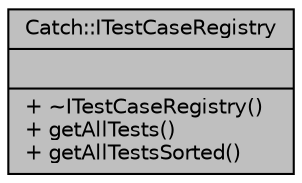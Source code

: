 digraph "Catch::ITestCaseRegistry"
{
  edge [fontname="Helvetica",fontsize="10",labelfontname="Helvetica",labelfontsize="10"];
  node [fontname="Helvetica",fontsize="10",shape=record];
  Node1 [label="{Catch::ITestCaseRegistry\n||+ ~ITestCaseRegistry()\l+ getAllTests()\l+ getAllTestsSorted()\l}",height=0.2,width=0.4,color="black", fillcolor="grey75", style="filled", fontcolor="black"];
}

